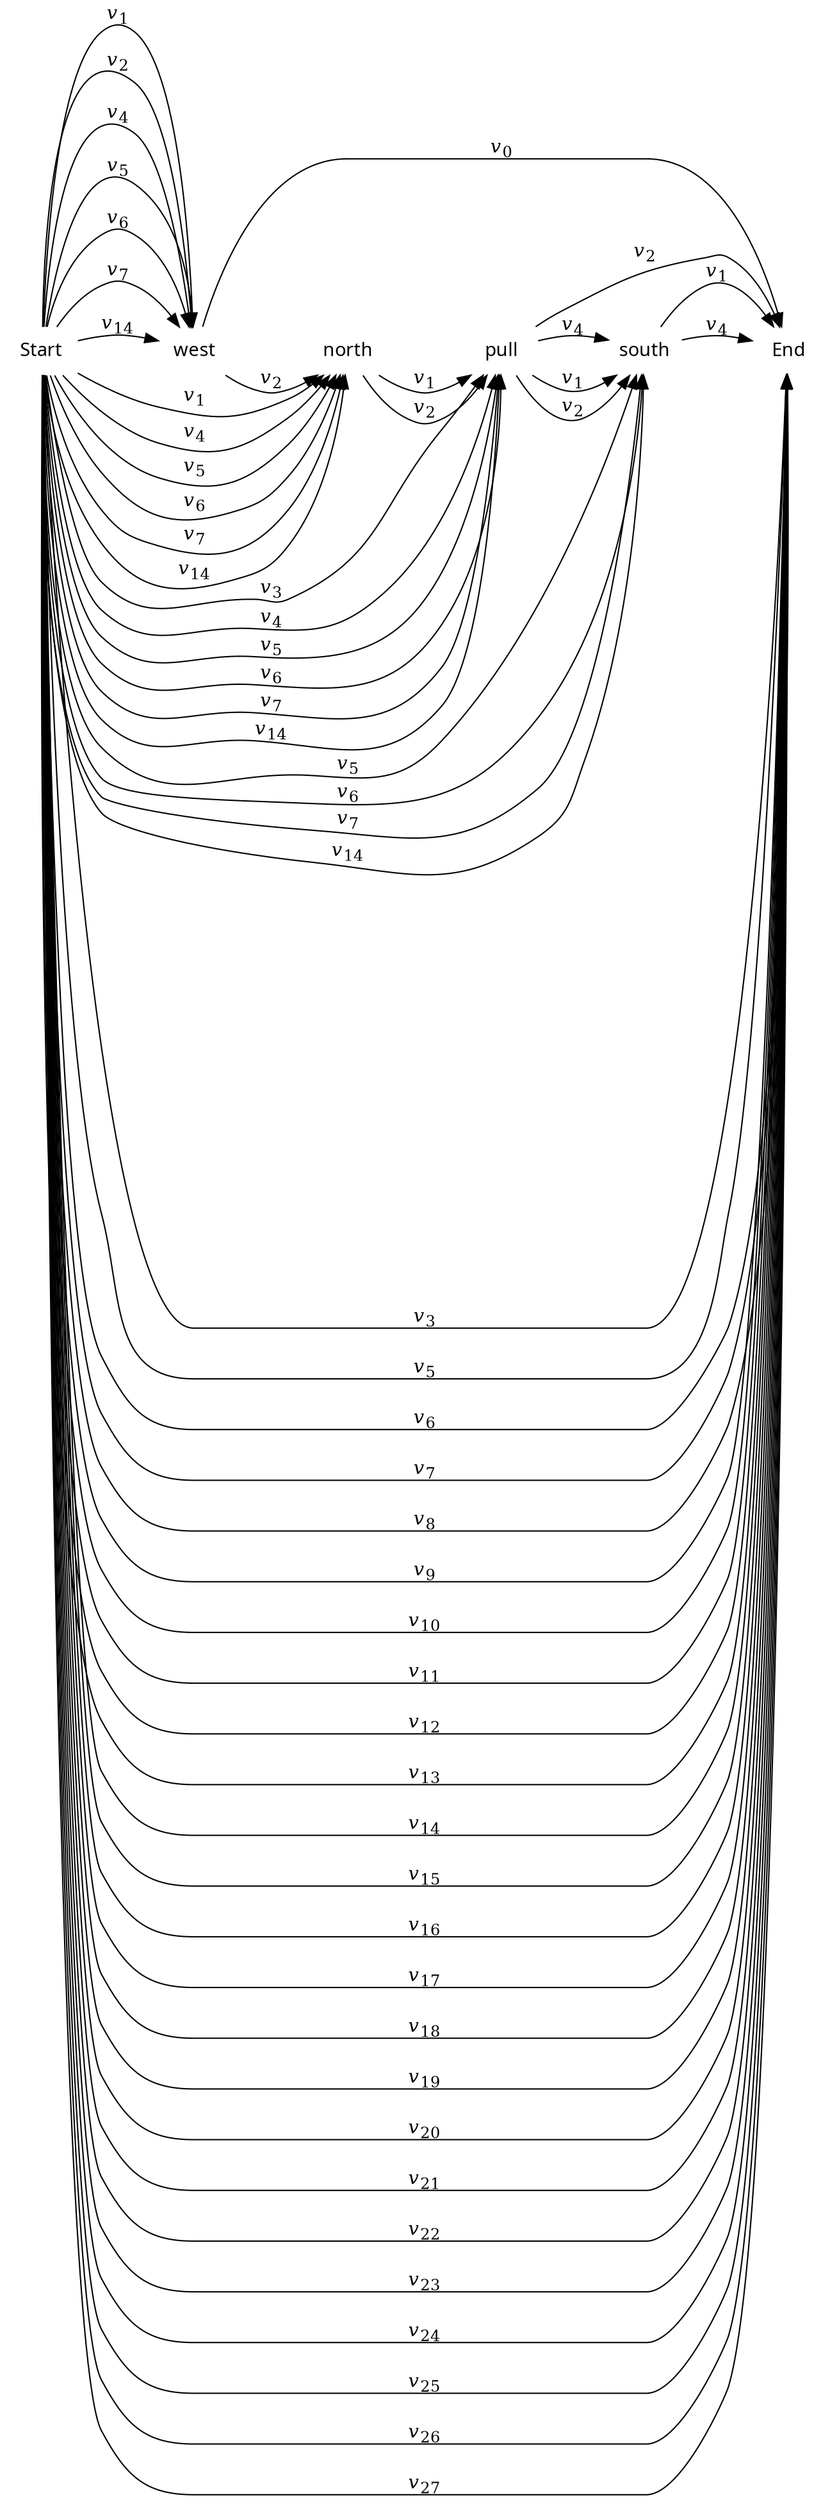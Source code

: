 digraph cat {
rankdir=LR
node [shape=plaintext]
edge [arrowhead=normal]

0 [label="Start",fontname="sans"]
1 [label="west",fontname="sans"]
2 [label="north",fontname="sans"]
3 [label="pull",fontname="sans"]
4 [label="south",fontname="sans"]
5 [label="End",fontname="sans"]

0 -> 1 [label=<<i>v</i><sub>1</sub>>]
0 -> 2 [label=<<i>v</i><sub>1</sub>>]
0 -> 1 [label=<<i>v</i><sub>2</sub>>]
0 -> 3 [label=<<i>v</i><sub>3</sub>>]
0 -> 5 [label=<<i>v</i><sub>3</sub>>]
0 -> 1 [label=<<i>v</i><sub>4</sub>>]
0 -> 2 [label=<<i>v</i><sub>4</sub>>]
0 -> 3 [label=<<i>v</i><sub>4</sub>>]
0 -> 1 [label=<<i>v</i><sub>5</sub>>]
0 -> 2 [label=<<i>v</i><sub>5</sub>>]
0 -> 3 [label=<<i>v</i><sub>5</sub>>]
0 -> 4 [label=<<i>v</i><sub>5</sub>>]
0 -> 5 [label=<<i>v</i><sub>5</sub>>]
0 -> 1 [label=<<i>v</i><sub>6</sub>>]
0 -> 2 [label=<<i>v</i><sub>6</sub>>]
0 -> 3 [label=<<i>v</i><sub>6</sub>>]
0 -> 4 [label=<<i>v</i><sub>6</sub>>]
0 -> 5 [label=<<i>v</i><sub>6</sub>>]
0 -> 1 [label=<<i>v</i><sub>7</sub>>]
0 -> 2 [label=<<i>v</i><sub>7</sub>>]
0 -> 3 [label=<<i>v</i><sub>7</sub>>]
0 -> 4 [label=<<i>v</i><sub>7</sub>>]
0 -> 5 [label=<<i>v</i><sub>7</sub>>]
0 -> 5 [label=<<i>v</i><sub>8</sub>>]
0 -> 5 [label=<<i>v</i><sub>9</sub>>]
0 -> 5 [label=<<i>v</i><sub>10</sub>>]
0 -> 5 [label=<<i>v</i><sub>11</sub>>]
0 -> 5 [label=<<i>v</i><sub>12</sub>>]
0 -> 5 [label=<<i>v</i><sub>13</sub>>]
0 -> 1 [label=<<i>v</i><sub>14</sub>>]
0 -> 2 [label=<<i>v</i><sub>14</sub>>]
0 -> 3 [label=<<i>v</i><sub>14</sub>>]
0 -> 4 [label=<<i>v</i><sub>14</sub>>]
0 -> 5 [label=<<i>v</i><sub>14</sub>>]
0 -> 5 [label=<<i>v</i><sub>15</sub>>]
0 -> 5 [label=<<i>v</i><sub>16</sub>>]
0 -> 5 [label=<<i>v</i><sub>17</sub>>]
0 -> 5 [label=<<i>v</i><sub>18</sub>>]
0 -> 5 [label=<<i>v</i><sub>19</sub>>]
0 -> 5 [label=<<i>v</i><sub>20</sub>>]
0 -> 5 [label=<<i>v</i><sub>21</sub>>]
0 -> 5 [label=<<i>v</i><sub>22</sub>>]
0 -> 5 [label=<<i>v</i><sub>23</sub>>]
0 -> 5 [label=<<i>v</i><sub>24</sub>>]
0 -> 5 [label=<<i>v</i><sub>25</sub>>]
0 -> 5 [label=<<i>v</i><sub>26</sub>>]
0 -> 5 [label=<<i>v</i><sub>27</sub>>]
1 -> 5 [label=<<i>v</i><sub>0</sub>>]
1 -> 2 [label=<<i>v</i><sub>2</sub>>]
2 -> 3 [label=<<i>v</i><sub>1</sub>>]
2 -> 3 [label=<<i>v</i><sub>2</sub>>]
3 -> 4 [label=<<i>v</i><sub>1</sub>>]
3 -> 4 [label=<<i>v</i><sub>2</sub>>]
3 -> 5 [label=<<i>v</i><sub>2</sub>>]
3 -> 4 [label=<<i>v</i><sub>4</sub>>]
4 -> 5 [label=<<i>v</i><sub>1</sub>>]
4 -> 5 [label=<<i>v</i><sub>4</sub>>]

# To line up the actions
0 -> 1 [weight=100,style=invis]
1 -> 2 [weight=100,style=invis]
2 -> 3 [weight=100,style=invis]
3 -> 4 [weight=100,style=invis]
4 -> 5 [weight=100,style=invis]
}
